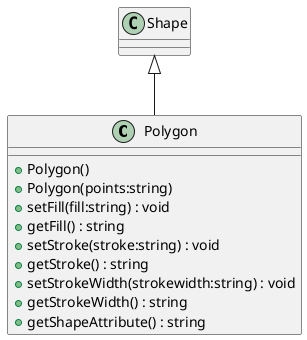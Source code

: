 @startuml
class Polygon {
    + Polygon()
    + Polygon(points:string)
    + setFill(fill:string) : void
    + getFill() : string
    + setStroke(stroke:string) : void
    + getStroke() : string
    + setStrokeWidth(strokewidth:string) : void
    + getStrokeWidth() : string
    + getShapeAttribute() : string
}
Shape <|-- Polygon
@enduml
